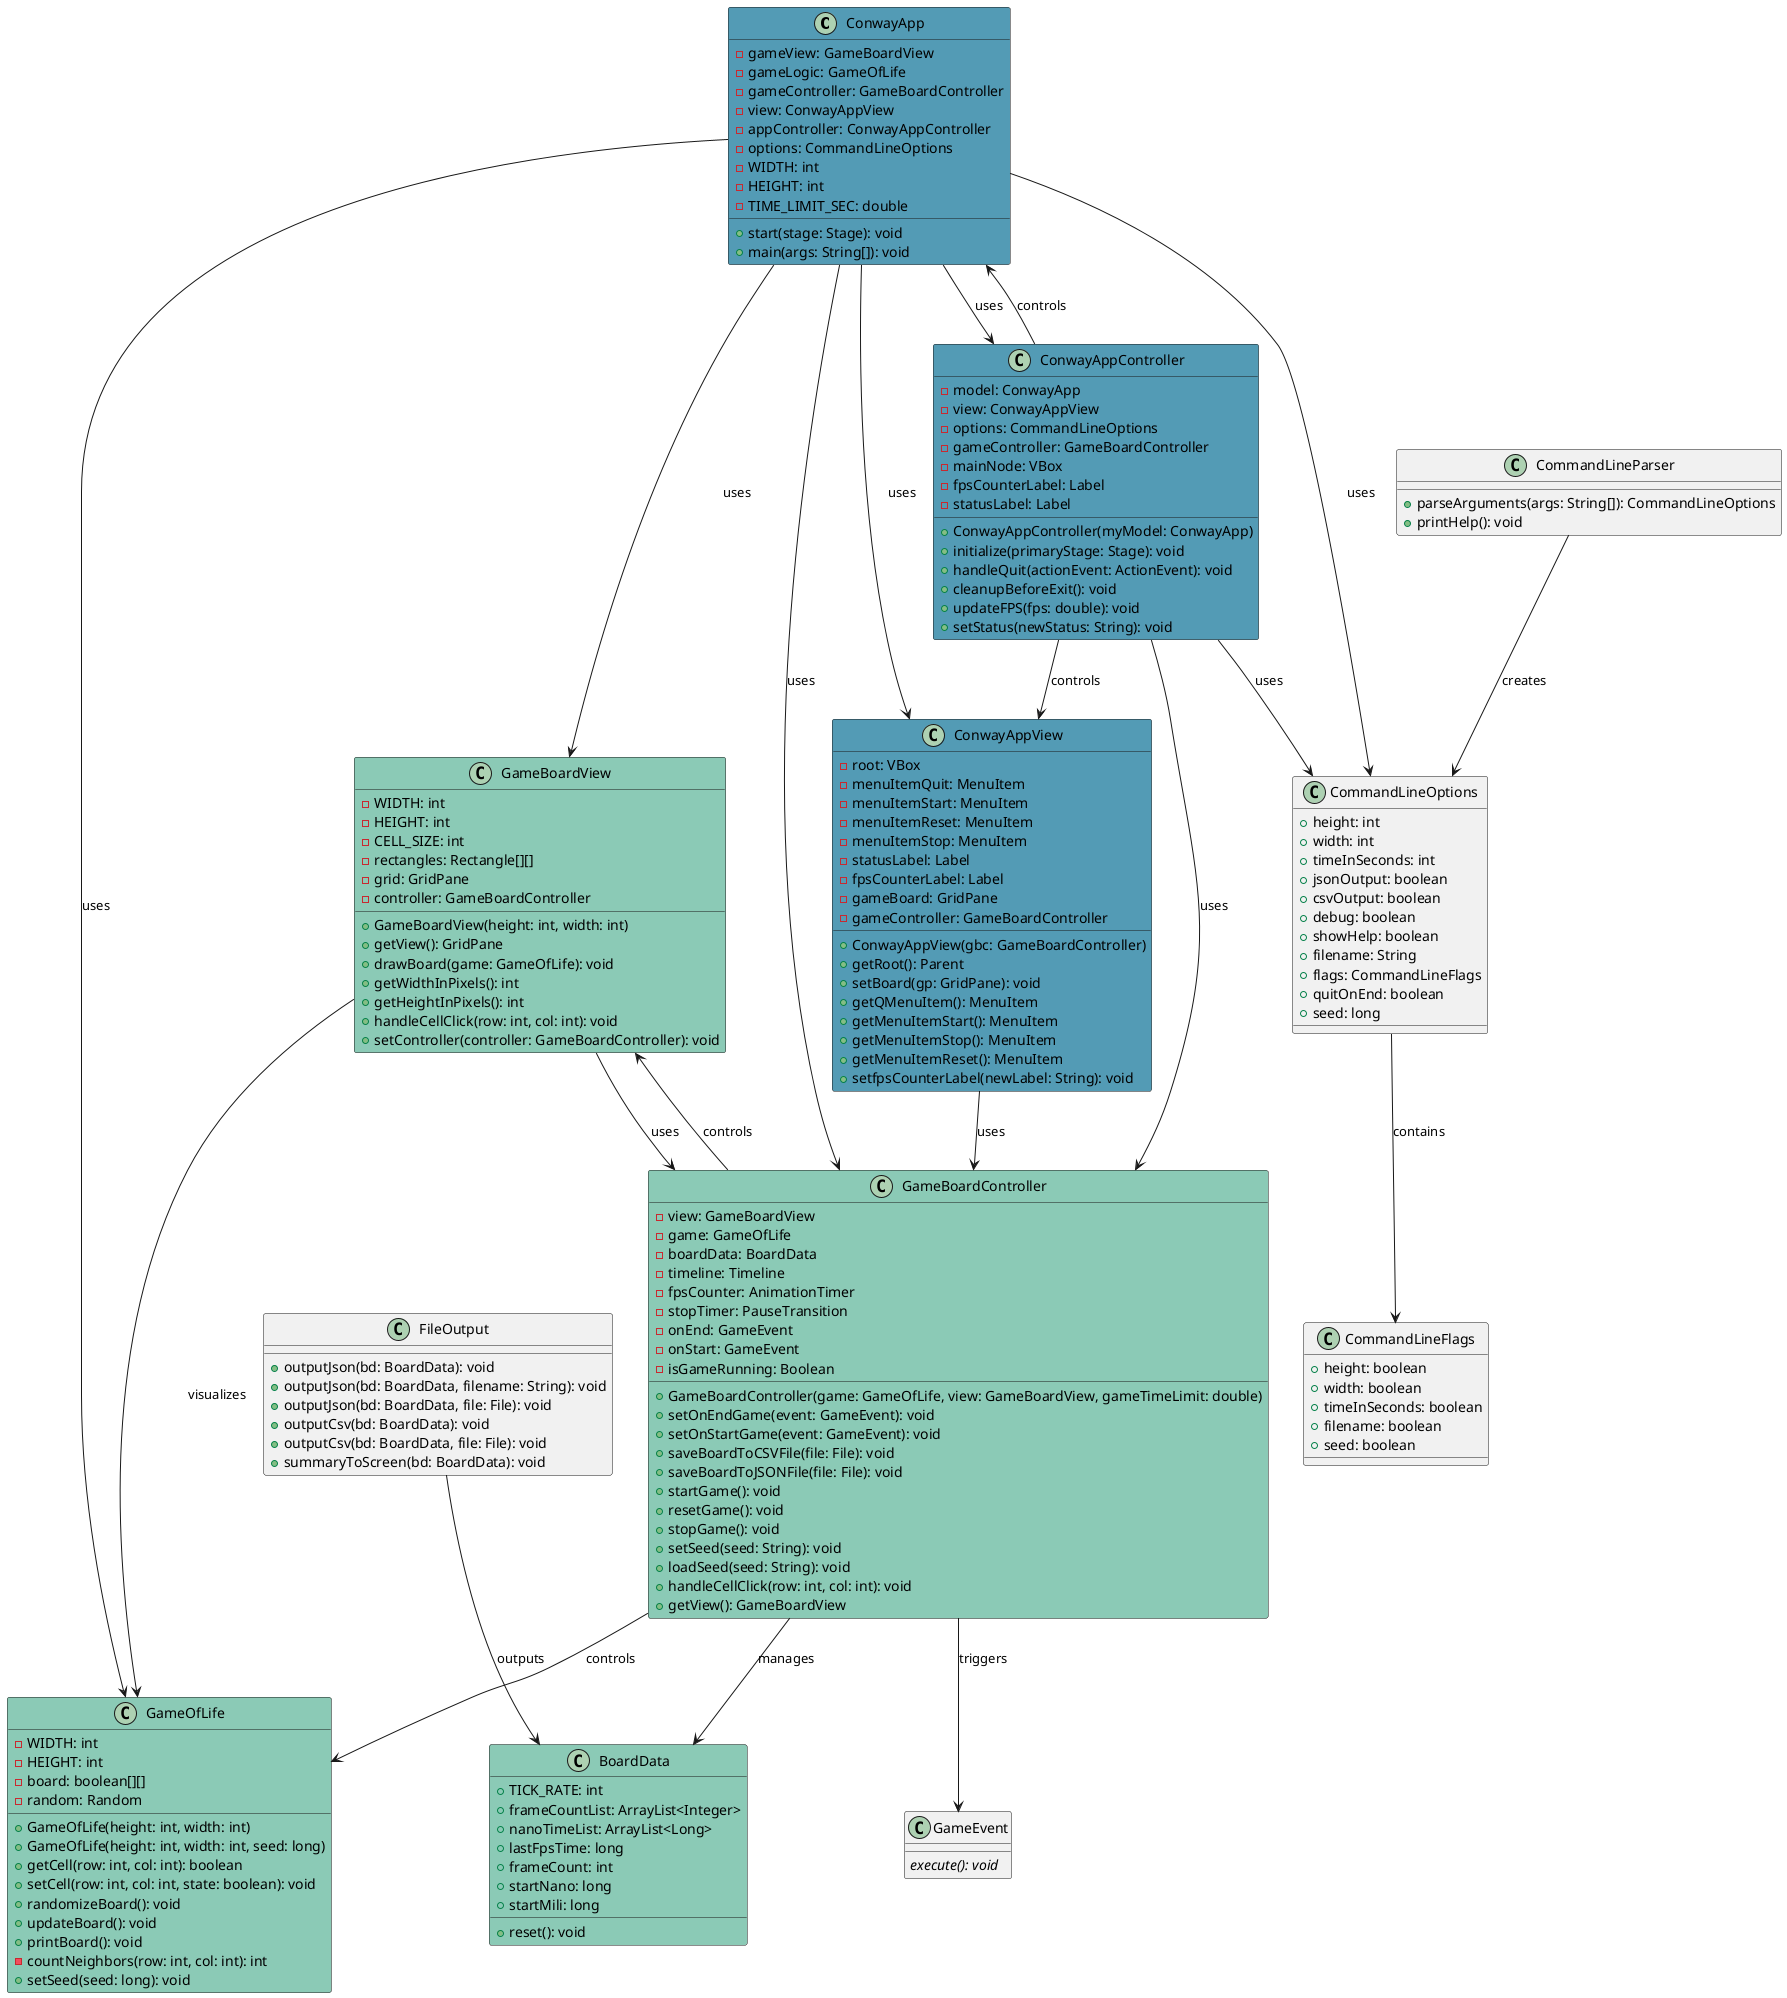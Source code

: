 @startuml

class ConwayApp #539bb5{
    - gameView: GameBoardView
    - gameLogic: GameOfLife
    - gameController: GameBoardController
    - view: ConwayAppView
    - appController: ConwayAppController
    - options: CommandLineOptions
    - WIDTH: int
    - HEIGHT: int
    - TIME_LIMIT_SEC: double
    + start(stage: Stage): void
    + main(args: String[]): void
}

class GameOfLife #8bcab6{
    - WIDTH: int
    - HEIGHT: int
    - board: boolean[][]
    - random: Random
    + GameOfLife(height: int, width: int)
    + GameOfLife(height: int, width: int, seed: long)
    + getCell(row: int, col: int): boolean
    + setCell(row: int, col: int, state: boolean): void
    + randomizeBoard(): void
    + updateBoard(): void
    + printBoard(): void
    - countNeighbors(row: int, col: int): int
    + setSeed(seed: long): void
}

class FileOutput {
    + outputJson(bd: BoardData): void
    + outputJson(bd: BoardData, filename: String): void
    + outputJson(bd: BoardData, file: File): void
    + outputCsv(bd: BoardData): void
    + outputCsv(bd: BoardData, file: File): void
    + summaryToScreen(bd: BoardData): void
}

class BoardData #8bcab6 {
    + TICK_RATE: int
    + frameCountList: ArrayList<Integer>
    + nanoTimeList: ArrayList<Long>
    + lastFpsTime: long
    + frameCount: int
    + startNano: long
    + startMili: long
    + reset(): void
}

class GameBoardView #8bcab6{
    - WIDTH: int
    - HEIGHT: int
    - CELL_SIZE: int
    - rectangles: Rectangle[][]
    - grid: GridPane
    - controller: GameBoardController
    + GameBoardView(height: int, width: int)
    + getView(): GridPane
    + drawBoard(game: GameOfLife): void
    + getWidthInPixels(): int
    + getHeightInPixels(): int
    + handleCellClick(row: int, col: int): void
    + setController(controller: GameBoardController): void
}

class GameBoardController #8bcab6{
    - view: GameBoardView
    - game: GameOfLife
    - boardData: BoardData
    - timeline: Timeline
    - fpsCounter: AnimationTimer
    - stopTimer: PauseTransition
    - onEnd: GameEvent
    - onStart: GameEvent
    - isGameRunning: Boolean
    + GameBoardController(game: GameOfLife, view: GameBoardView, gameTimeLimit: double)
    + setOnEndGame(event: GameEvent): void
    + setOnStartGame(event: GameEvent): void
    + saveBoardToCSVFile(file: File): void
    + saveBoardToJSONFile(file: File): void
    + startGame(): void
    + resetGame(): void
    + stopGame(): void
    + setSeed(seed: String): void
    + loadSeed(seed: String): void
    + handleCellClick(row: int, col: int): void
    + getView(): GameBoardView
}

class GameEvent {
    {abstract} execute(): void
}

class CommandLineParser {
    + parseArguments(args: String[]): CommandLineOptions
    + printHelp(): void
}

class CommandLineOptions {
    + height: int
    + width: int
    + timeInSeconds: int
    + jsonOutput: boolean
    + csvOutput: boolean
    + debug: boolean
    + showHelp: boolean
    + filename: String
    + flags: CommandLineFlags
    + quitOnEnd: boolean
    + seed: long
}

class CommandLineFlags {
    + height: boolean
    + width: boolean
    + timeInSeconds: boolean
    + filename: boolean
    + seed: boolean
}

class ConwayAppView #539bb5{
    - root: VBox
    - menuItemQuit: MenuItem
    - menuItemStart: MenuItem
    - menuItemReset: MenuItem
    - menuItemStop: MenuItem
    - statusLabel: Label
    - fpsCounterLabel: Label
    - gameBoard: GridPane
    - gameController: GameBoardController
    + ConwayAppView(gbc: GameBoardController)
    + getRoot(): Parent
    + setBoard(gp: GridPane): void
    + getQMenuItem(): MenuItem
    + getMenuItemStart(): MenuItem
    + getMenuItemStop(): MenuItem
    + getMenuItemReset(): MenuItem
    + setfpsCounterLabel(newLabel: String): void
}

class ConwayAppController #539bb5{
    - model: ConwayApp
    - view: ConwayAppView
    - options: CommandLineOptions
    - gameController: GameBoardController
    - mainNode: VBox
    - fpsCounterLabel: Label
    - statusLabel: Label
    + ConwayAppController(myModel: ConwayApp)
    + initialize(primaryStage: Stage): void
    + handleQuit(actionEvent: ActionEvent): void
    + cleanupBeforeExit(): void
    + updateFPS(fps: double): void
    + setStatus(newStatus: String): void
}


ConwayApp --> GameBoardView : uses
ConwayApp --> GameOfLife : uses
ConwayApp --> GameBoardController : uses
ConwayApp --> ConwayAppView : uses
ConwayApp --> ConwayAppController : uses
ConwayApp --> CommandLineOptions : uses
GameBoardController --> GameBoardView : controls
GameBoardController --> GameOfLife : controls
GameBoardController --> BoardData : manages
GameBoardController --> GameEvent : triggers
GameBoardView --> GameBoardController : uses
GameBoardView --> GameOfLife : visualizes
FileOutput --> BoardData : outputs
CommandLineParser --> CommandLineOptions : creates
CommandLineOptions --> CommandLineFlags : contains
ConwayAppView --> GameBoardController : uses
ConwayAppController --> ConwayApp : controls
ConwayAppController --> ConwayAppView : controls
ConwayAppController --> GameBoardController : uses
ConwayAppController --> CommandLineOptions : uses

@enduml